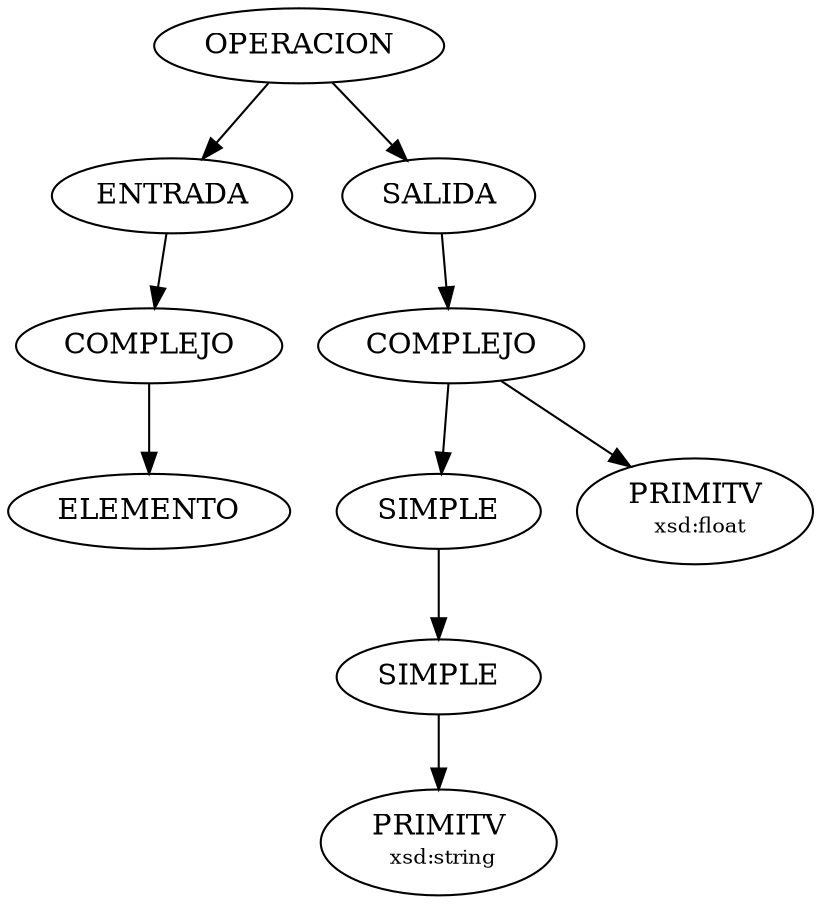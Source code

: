 digraph G
{
N0R0n0 [label="OPERACION"];
N1R0n0 [label="ENTRADA"];
N2R0n0 [label="COMPLEJO"];
N3R0n0 [label=<ELEMENTO>];
N1R0n1 [label="SALIDA"];
N2R1n0 [label="COMPLEJO"];
N3R1n0 [label="SIMPLE"];
N4R0n0 [label="SIMPLE"];
N5R0n0 [label=<PRIMITV<BR/> <FONT POINT-SIZE="10">xsd:string</FONT>>];
N3R1n1 [label=<PRIMITV<BR/> <FONT POINT-SIZE="10">xsd:float</FONT>>];

N0R0n0 -> N1R0n0;
N1R0n0 -> N2R0n0;
N2R0n0 -> N3R0n0;
N0R0n0 -> N1R0n1;
N1R0n1 -> N2R1n0;
N2R1n0 -> N3R1n0;
N3R1n0 -> N4R0n0;
N4R0n0 -> N5R0n0;
N2R1n0 -> N3R1n1;

}
